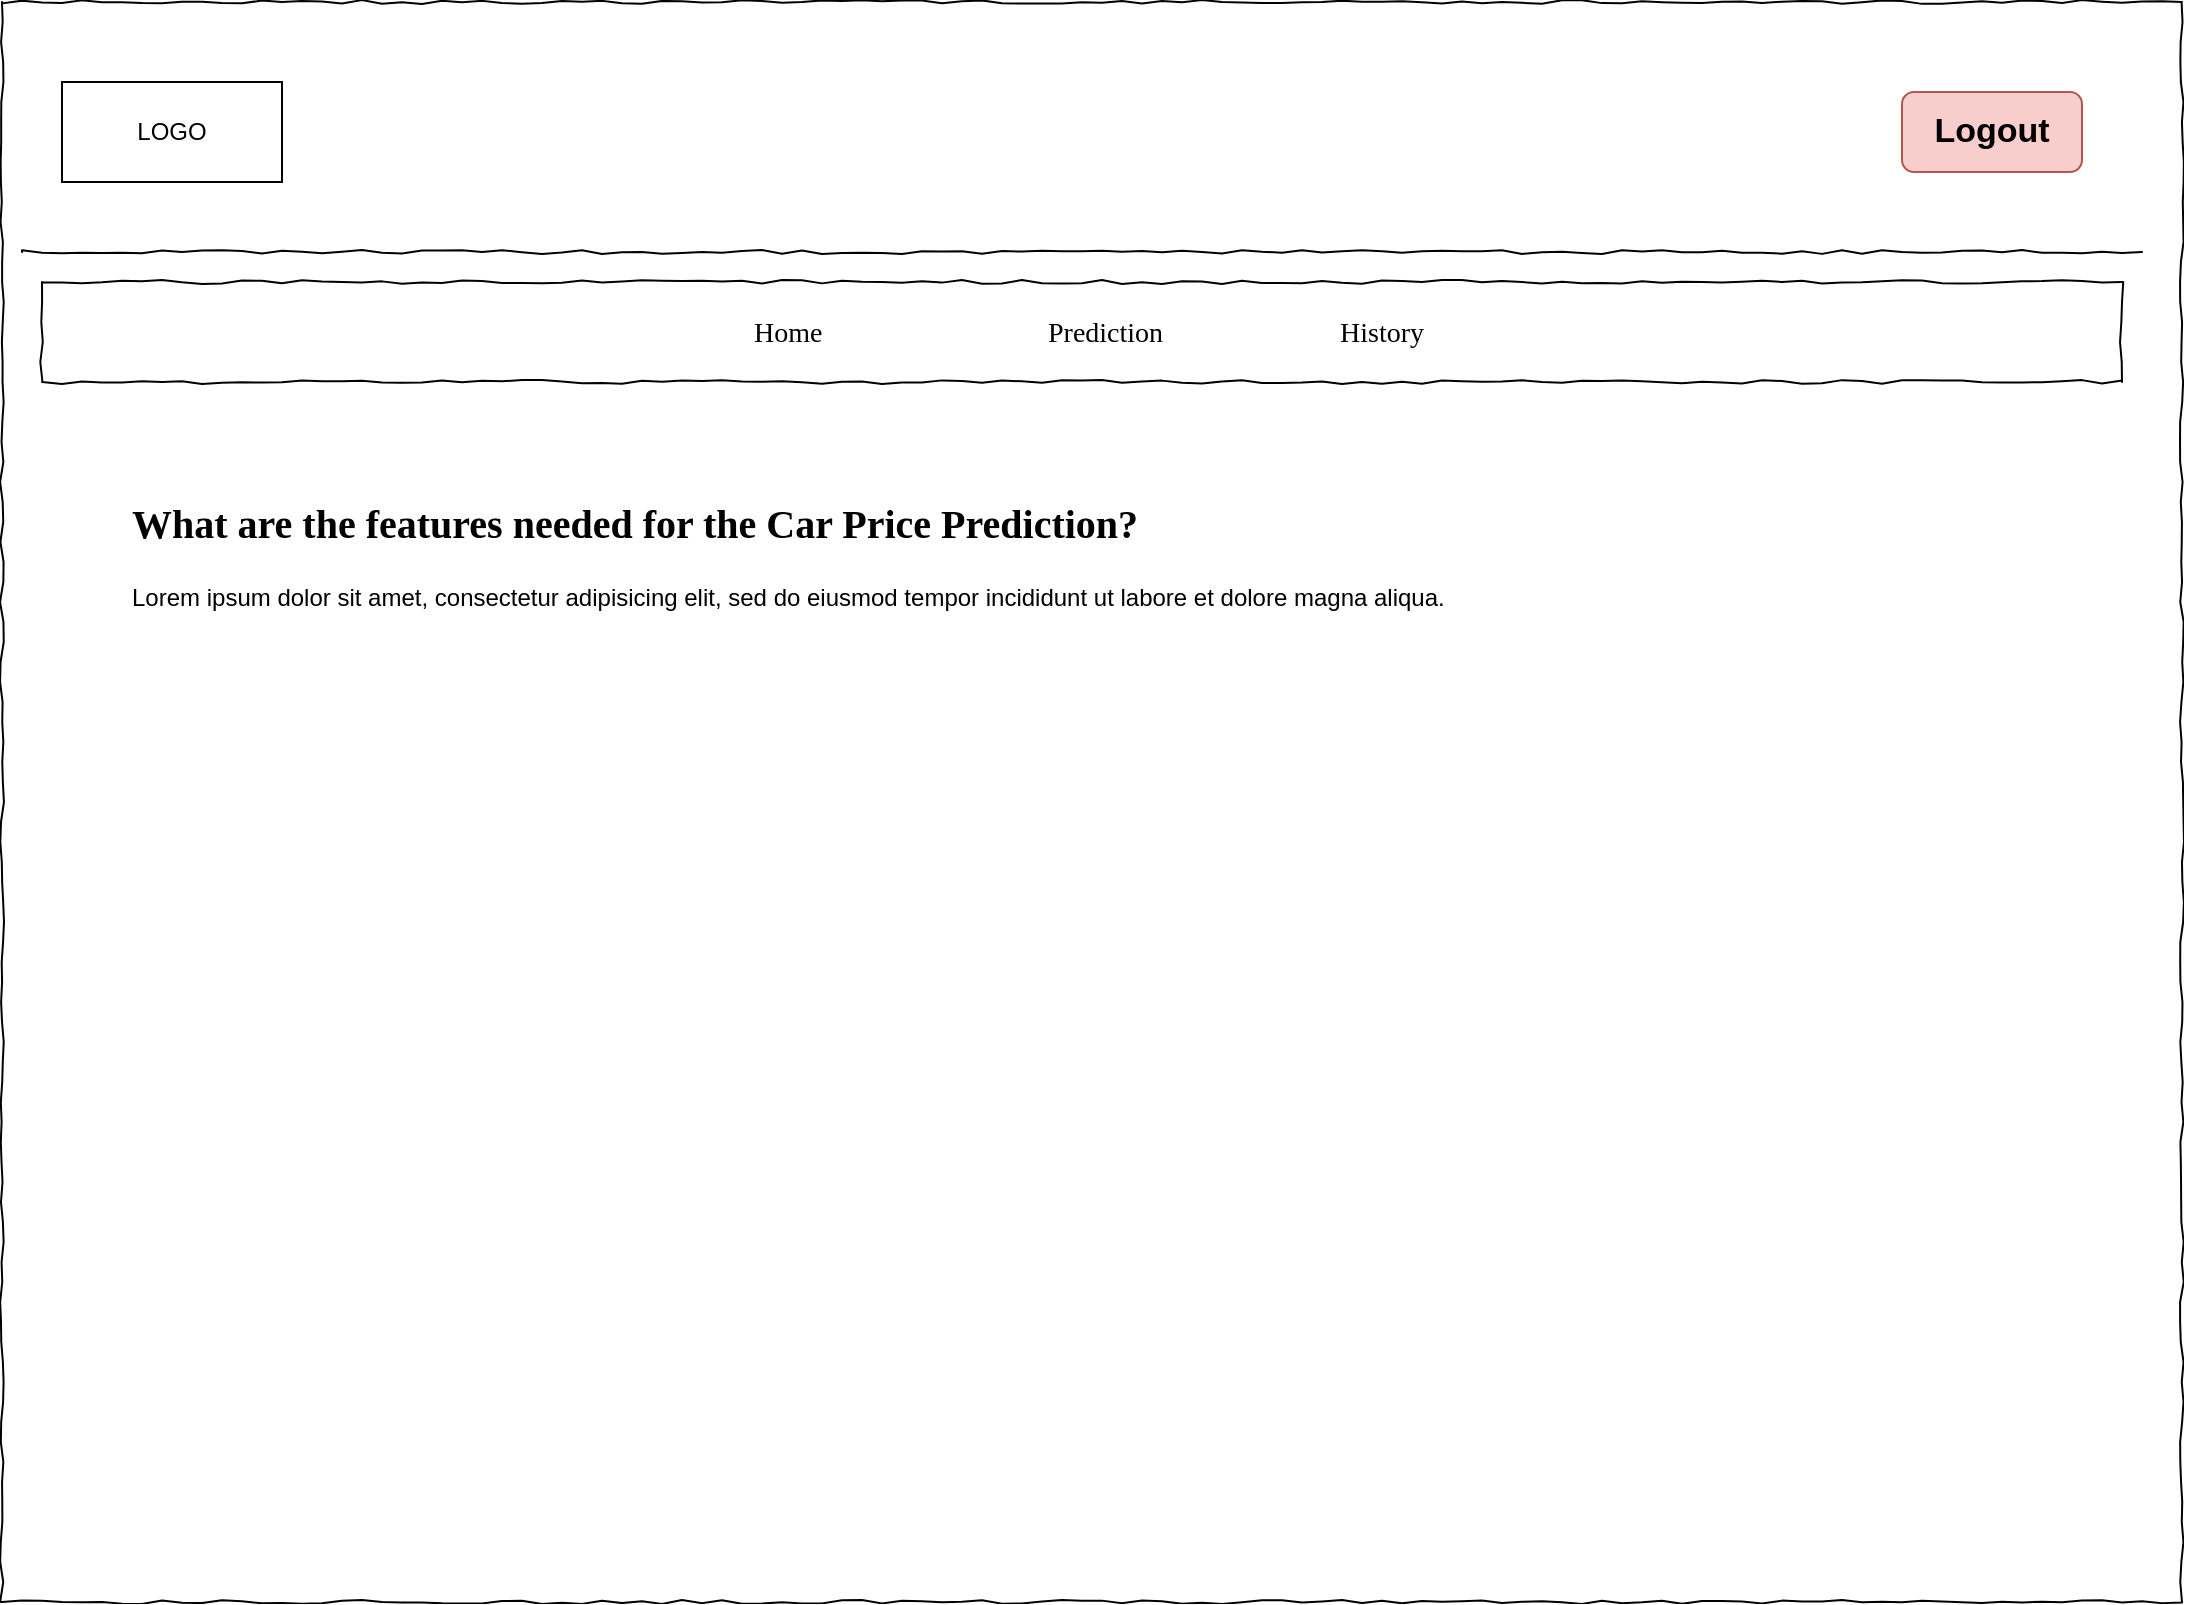 <mxfile version="22.0.8" type="gitlab">
  <diagram name="Page-1" id="03018318-947c-dd8e-b7a3-06fadd420f32">
    <mxGraphModel dx="1434" dy="849" grid="1" gridSize="10" guides="1" tooltips="1" connect="1" arrows="1" fold="1" page="1" pageScale="1" pageWidth="1100" pageHeight="850" background="none" math="0" shadow="0">
      <root>
        <mxCell id="0" />
        <mxCell id="1" parent="0" />
        <mxCell id="gzCSpesmcP3M8DUf9BJg-12" value="" style="whiteSpace=wrap;html=1;rounded=0;shadow=0;labelBackgroundColor=none;strokeColor=#000000;strokeWidth=1;fillColor=none;fontFamily=Verdana;fontSize=12;fontColor=#000000;align=center;comic=1;" vertex="1" parent="1">
          <mxGeometry x="40" y="40" width="1090" height="800" as="geometry" />
        </mxCell>
        <mxCell id="gzCSpesmcP3M8DUf9BJg-13" value="" style="line;strokeWidth=1;html=1;rounded=0;shadow=0;labelBackgroundColor=none;fillColor=none;fontFamily=Verdana;fontSize=14;fontColor=#000000;align=center;comic=1;" vertex="1" parent="1">
          <mxGeometry x="50" y="160" width="1060" height="10" as="geometry" />
        </mxCell>
        <mxCell id="gzCSpesmcP3M8DUf9BJg-14" value="" style="whiteSpace=wrap;html=1;rounded=0;shadow=0;labelBackgroundColor=none;strokeWidth=1;fillColor=none;fontFamily=Verdana;fontSize=12;align=center;comic=1;" vertex="1" parent="1">
          <mxGeometry x="60" y="180" width="1040" height="50" as="geometry" />
        </mxCell>
        <mxCell id="gzCSpesmcP3M8DUf9BJg-15" value="Home" style="text;html=1;points=[];align=left;verticalAlign=top;spacingTop=-4;fontSize=14;fontFamily=Verdana" vertex="1" parent="1">
          <mxGeometry x="414" y="195" width="60" height="20" as="geometry" />
        </mxCell>
        <mxCell id="gzCSpesmcP3M8DUf9BJg-16" value="Prediction" style="text;html=1;points=[];align=left;verticalAlign=top;spacingTop=-4;fontSize=14;fontFamily=Verdana" vertex="1" parent="1">
          <mxGeometry x="561" y="195" width="60" height="20" as="geometry" />
        </mxCell>
        <mxCell id="gzCSpesmcP3M8DUf9BJg-17" value="History" style="text;html=1;points=[];align=left;verticalAlign=top;spacingTop=-4;fontSize=14;fontFamily=Verdana" vertex="1" parent="1">
          <mxGeometry x="707" y="195" width="60" height="20" as="geometry" />
        </mxCell>
        <mxCell id="gzCSpesmcP3M8DUf9BJg-18" value="LOGO" style="html=1;whiteSpace=wrap;" vertex="1" parent="1">
          <mxGeometry x="70" y="80" width="110" height="50" as="geometry" />
        </mxCell>
        <mxCell id="gzCSpesmcP3M8DUf9BJg-19" value="&lt;font size=&quot;1&quot; style=&quot;&quot;&gt;&lt;b style=&quot;font-size: 17px;&quot;&gt;Logout&lt;/b&gt;&lt;/font&gt;" style="rounded=1;whiteSpace=wrap;html=1;fillColor=#f8cecc;strokeColor=#b85450;" vertex="1" parent="1">
          <mxGeometry x="990" y="85" width="90" height="40" as="geometry" />
        </mxCell>
        <mxCell id="gzCSpesmcP3M8DUf9BJg-66" value="&lt;h1&gt;&lt;b style=&quot;border-color: var(--border-color); font-family: Verdana; font-size: 14px;&quot;&gt;&lt;font style=&quot;border-color: var(--border-color); font-size: 20px;&quot;&gt;What are the features needed for the Car Price Prediction?&lt;/font&gt;&lt;/b&gt;&lt;br&gt;&lt;/h1&gt;&lt;p&gt;Lorem ipsum dolor sit amet, consectetur adipisicing elit, sed do eiusmod tempor incididunt ut labore et dolore magna aliqua.&lt;/p&gt;" style="text;html=1;strokeColor=none;fillColor=none;spacing=5;spacingTop=-20;whiteSpace=wrap;overflow=hidden;rounded=0;" vertex="1" parent="1">
          <mxGeometry x="100" y="280" width="980" height="420" as="geometry" />
        </mxCell>
      </root>
    </mxGraphModel>
  </diagram>
</mxfile>
